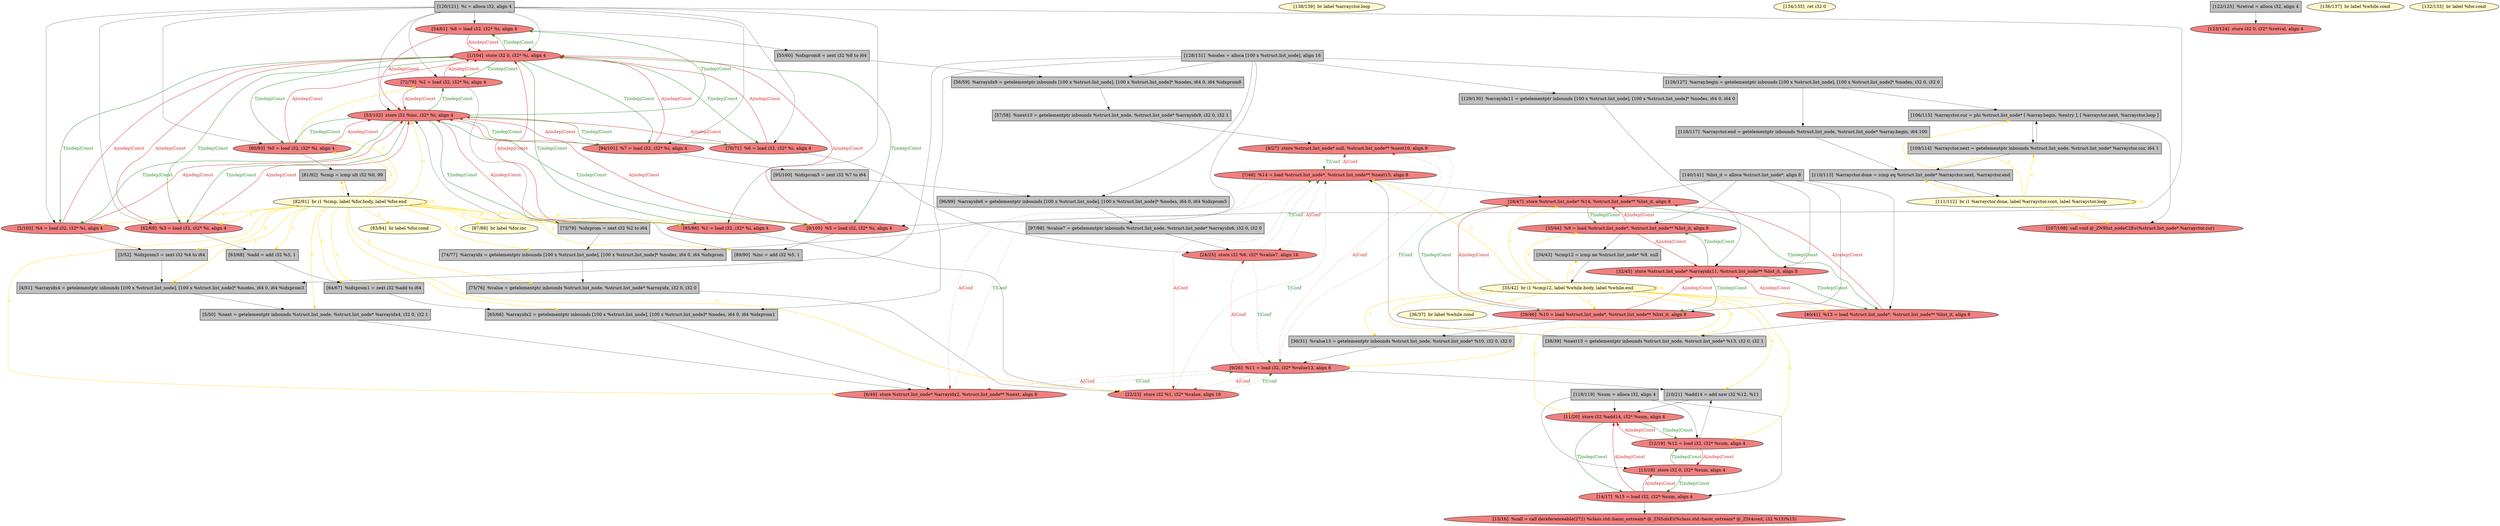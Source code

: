 
digraph G {


node152 [fillcolor=grey,label="[57/58]  %next10 = getelementptr inbounds %struct.list_node, %struct.list_node* %arrayidx9, i32 0, i32 1",shape=rectangle,style=filled ]
node156 [fillcolor=grey,label="[89/90]  %inc = add i32 %5, 1",shape=rectangle,style=filled ]
node151 [fillcolor=grey,label="[63/68]  %add = add i32 %3, 1",shape=rectangle,style=filled ]
node150 [fillcolor=lightcoral,label="[72/79]  %2 = load i32, i32* %i, align 4",shape=ellipse,style=filled ]
node148 [fillcolor=lightcoral,label="[107/108]  call void @_ZN9list_nodeC2Ev(%struct.list_node* %arrayctor.cur)",shape=ellipse,style=filled ]
node147 [fillcolor=grey,label="[109/114]  %arrayctor.next = getelementptr inbounds %struct.list_node, %struct.list_node* %arrayctor.cur, i64 1",shape=rectangle,style=filled ]
node146 [fillcolor=grey,label="[129/130]  %arrayidx11 = getelementptr inbounds [100 x %struct.list_node], [100 x %struct.list_node]* %nodes, i64 0, i64 0",shape=rectangle,style=filled ]
node145 [fillcolor=lightcoral,label="[7/48]  %14 = load %struct.list_node*, %struct.list_node** %next15, align 8",shape=ellipse,style=filled ]
node143 [fillcolor=lemonchiffon,label="[138/139]  br label %arrayctor.loop",shape=ellipse,style=filled ]
node142 [fillcolor=lightcoral,label="[12/19]  %12 = load i32, i32* %sum, align 4",shape=ellipse,style=filled ]
node141 [fillcolor=grey,label="[110/113]  %arrayctor.done = icmp eq %struct.list_node* %arrayctor.next, %arrayctor.end",shape=rectangle,style=filled ]
node140 [fillcolor=lemonchiffon,label="[83/84]  br label %for.cond",shape=ellipse,style=filled ]
node139 [fillcolor=lightcoral,label="[70/71]  %6 = load i32, i32* %i, align 4",shape=ellipse,style=filled ]
node137 [fillcolor=lightcoral,label="[32/45]  store %struct.list_node* %arrayidx11, %struct.list_node** %list_it, align 8",shape=ellipse,style=filled ]
node136 [fillcolor=grey,label="[30/31]  %value13 = getelementptr inbounds %struct.list_node, %struct.list_node* %10, i32 0, i32 0",shape=rectangle,style=filled ]
node135 [fillcolor=lightcoral,label="[24/25]  store i32 %6, i32* %value7, align 16",shape=ellipse,style=filled ]
node133 [fillcolor=grey,label="[10/21]  %add14 = add nsw i32 %12, %11",shape=rectangle,style=filled ]
node149 [fillcolor=lightcoral,label="[22/23]  store i32 %1, i32* %value, align 16",shape=ellipse,style=filled ]
node131 [fillcolor=lightcoral,label="[14/17]  %15 = load i32, i32* %sum, align 4",shape=ellipse,style=filled ]
node130 [fillcolor=lightcoral,label="[15/16]  %call = call dereferenceable(272) %class.std::basic_ostream* @_ZNSolsEi(%class.std::basic_ostream* @_ZSt4cout, i32 %15)%15)",shape=ellipse,style=filled ]
node129 [fillcolor=grey,label="[55/60]  %idxprom8 = zext i32 %8 to i64",shape=rectangle,style=filled ]
node128 [fillcolor=grey,label="[38/39]  %next15 = getelementptr inbounds %struct.list_node, %struct.list_node* %13, i32 0, i32 1",shape=rectangle,style=filled ]
node125 [fillcolor=lemonchiffon,label="[134/135]  ret i32 0",shape=ellipse,style=filled ]
node124 [fillcolor=grey,label="[56/59]  %arrayidx9 = getelementptr inbounds [100 x %struct.list_node], [100 x %struct.list_node]* %nodes, i64 0, i64 %idxprom8",shape=rectangle,style=filled ]
node154 [fillcolor=grey,label="[96/99]  %arrayidx6 = getelementptr inbounds [100 x %struct.list_node], [100 x %struct.list_node]* %nodes, i64 0, i64 %idxprom5",shape=rectangle,style=filled ]
node101 [fillcolor=lightcoral,label="[9/26]  %11 = load i32, i32* %value13, align 8",shape=ellipse,style=filled ]
node98 [fillcolor=grey,label="[74/77]  %arrayidx = getelementptr inbounds [100 x %struct.list_node], [100 x %struct.list_node]* %nodes, i64 0, i64 %idxprom",shape=rectangle,style=filled ]
node95 [fillcolor=lemonchiffon,label="[36/37]  br label %while.cond",shape=ellipse,style=filled ]
node103 [fillcolor=grey,label="[73/78]  %idxprom = zext i32 %2 to i64",shape=rectangle,style=filled ]
node112 [fillcolor=grey,label="[118/119]  %sum = alloca i32, align 4",shape=rectangle,style=filled ]
node121 [fillcolor=grey,label="[128/131]  %nodes = alloca [100 x %struct.list_node], align 16",shape=rectangle,style=filled ]
node127 [fillcolor=lightcoral,label="[13/18]  store i32 0, i32* %sum, align 4",shape=ellipse,style=filled ]
node96 [fillcolor=grey,label="[75/76]  %value = getelementptr inbounds %struct.list_node, %struct.list_node* %arrayidx, i32 0, i32 0",shape=rectangle,style=filled ]
node100 [fillcolor=lightcoral,label="[2/103]  %4 = load i32, i32* %i, align 4",shape=ellipse,style=filled ]
node134 [fillcolor=lightcoral,label="[33/44]  %9 = load %struct.list_node*, %struct.list_node** %list_it, align 8",shape=ellipse,style=filled ]
node122 [fillcolor=lightcoral,label="[54/61]  %8 = load i32, i32* %i, align 4",shape=ellipse,style=filled ]
node89 [fillcolor=grey,label="[106/115]  %arrayctor.cur = phi %struct.list_node* [ %array.begin, %entry ], [ %arrayctor.next, %arrayctor.loop ]",shape=rectangle,style=filled ]
node116 [fillcolor=grey,label="[122/125]  %retval = alloca i32, align 4",shape=rectangle,style=filled ]
node119 [fillcolor=lightcoral,label="[6/49]  store %struct.list_node* %arrayidx2, %struct.list_node** %next, align 8",shape=ellipse,style=filled ]
node126 [fillcolor=lightcoral,label="[11/20]  store i32 %add14, i32* %sum, align 4",shape=ellipse,style=filled ]
node92 [fillcolor=grey,label="[97/98]  %value7 = getelementptr inbounds %struct.list_node, %struct.list_node* %arrayidx6, i32 0, i32 0",shape=rectangle,style=filled ]
node132 [fillcolor=lemonchiffon,label="[136/137]  br label %while.cond",shape=ellipse,style=filled ]
node104 [fillcolor=lightcoral,label="[85/86]  %1 = load i32, i32* %i, align 4",shape=ellipse,style=filled ]
node144 [fillcolor=lightcoral,label="[123/124]  store i32 0, i32* %retval, align 4",shape=ellipse,style=filled ]
node87 [fillcolor=lemonchiffon,label="[87/88]  br label %for.inc",shape=ellipse,style=filled ]
node105 [fillcolor=lightcoral,label="[80/93]  %0 = load i32, i32* %i, align 4",shape=ellipse,style=filled ]
node94 [fillcolor=grey,label="[64/67]  %idxprom1 = zext i32 %add to i64",shape=rectangle,style=filled ]
node155 [fillcolor=grey,label="[140/141]  %list_it = alloca %struct.list_node*, align 8",shape=rectangle,style=filled ]
node118 [fillcolor=lemonchiffon,label="[35/42]  br i1 %cmp12, label %while.body, label %while.end",shape=ellipse,style=filled ]
node138 [fillcolor=lightcoral,label="[94/101]  %7 = load i32, i32* %i, align 4",shape=ellipse,style=filled ]
node123 [fillcolor=lemonchiffon,label="[132/133]  br label %for.cond",shape=ellipse,style=filled ]
node86 [fillcolor=lightcoral,label="[0/105]  %5 = load i32, i32* %i, align 4",shape=ellipse,style=filled ]
node90 [fillcolor=grey,label="[65/66]  %arrayidx2 = getelementptr inbounds [100 x %struct.list_node], [100 x %struct.list_node]* %nodes, i64 0, i64 %idxprom1",shape=rectangle,style=filled ]
node102 [fillcolor=lightcoral,label="[62/69]  %3 = load i32, i32* %i, align 4",shape=ellipse,style=filled ]
node106 [fillcolor=grey,label="[4/51]  %arrayidx4 = getelementptr inbounds [100 x %struct.list_node], [100 x %struct.list_node]* %nodes, i64 0, i64 %idxprom3",shape=rectangle,style=filled ]
node113 [fillcolor=grey,label="[120/121]  %i = alloca i32, align 4",shape=rectangle,style=filled ]
node120 [fillcolor=grey,label="[95/100]  %idxprom5 = zext i32 %7 to i64",shape=rectangle,style=filled ]
node117 [fillcolor=grey,label="[126/127]  %array.begin = getelementptr inbounds [100 x %struct.list_node], [100 x %struct.list_node]* %nodes, i32 0, i32 0",shape=rectangle,style=filled ]
node97 [fillcolor=lightcoral,label="[40/41]  %13 = load %struct.list_node*, %struct.list_node** %list_it, align 8",shape=ellipse,style=filled ]
node91 [fillcolor=grey,label="[81/92]  %cmp = icmp ult i32 %0, 99",shape=rectangle,style=filled ]
node107 [fillcolor=lightcoral,label="[8/27]  store %struct.list_node* null, %struct.list_node** %next10, align 8",shape=ellipse,style=filled ]
node108 [fillcolor=lemonchiffon,label="[82/91]  br i1 %cmp, label %for.body, label %for.end",shape=ellipse,style=filled ]
node153 [fillcolor=lightcoral,label="[1/104]  store i32 0, i32* %i, align 4",shape=ellipse,style=filled ]
node109 [fillcolor=grey,label="[116/117]  %arrayctor.end = getelementptr inbounds %struct.list_node, %struct.list_node* %array.begin, i64 100",shape=rectangle,style=filled ]
node93 [fillcolor=lightcoral,label="[29/46]  %10 = load %struct.list_node*, %struct.list_node** %list_it, align 8",shape=ellipse,style=filled ]
node88 [fillcolor=grey,label="[5/50]  %next = getelementptr inbounds %struct.list_node, %struct.list_node* %arrayidx4, i32 0, i32 1",shape=rectangle,style=filled ]
node114 [fillcolor=lightcoral,label="[53/102]  store i32 %inc, i32* %i, align 4",shape=ellipse,style=filled ]
node110 [fillcolor=grey,label="[3/52]  %idxprom3 = zext i32 %4 to i64",shape=rectangle,style=filled ]
node99 [fillcolor=grey,label="[34/43]  %cmp12 = icmp ne %struct.list_node* %9, null",shape=rectangle,style=filled ]
node111 [fillcolor=lightcoral,label="[28/47]  store %struct.list_node* %14, %struct.list_node** %list_it, align 8",shape=ellipse,style=filled ]
node115 [fillcolor=lemonchiffon,label="[111/112]  br i1 %arrayctor.done, label %arrayctor.cont, label %arrayctor.loop",shape=ellipse,style=filled ]

node108->node100 [style=solid,color=gold,label="C",penwidth=1.0,fontcolor=gold ]
node108->node86 [style=solid,color=gold,label="C",penwidth=1.0,fontcolor=gold ]
node141->node115 [style=solid,color=black,label="",penwidth=0.5,fontcolor=black ]
node108->node87 [style=solid,color=gold,label="C",penwidth=1.0,fontcolor=gold ]
node108->node119 [style=solid,color=gold,label="C",penwidth=1.0,fontcolor=gold ]
node108->node110 [style=solid,color=gold,label="C",penwidth=1.0,fontcolor=gold ]
node137->node93 [style=solid,color=forestgreen,label="T|indep|Const",penwidth=1.0,fontcolor=forestgreen ]
node138->node114 [style=solid,color=firebrick3,label="A|indep|Const",penwidth=1.0,fontcolor=firebrick3 ]
node114->node100 [style=solid,color=forestgreen,label="T|indep|Const",penwidth=1.0,fontcolor=forestgreen ]
node100->node114 [style=solid,color=firebrick3,label="A|indep|Const",penwidth=1.0,fontcolor=firebrick3 ]
node142->node126 [style=solid,color=firebrick3,label="A|indep|Const",penwidth=1.0,fontcolor=firebrick3 ]
node149->node145 [style=dotted,color=forestgreen,label="T|Conf",penwidth=1.0,fontcolor=forestgreen ]
node145->node149 [style=dotted,color=firebrick3,label="A|Conf",penwidth=1.0,fontcolor=firebrick3 ]
node94->node90 [style=solid,color=black,label="",penwidth=0.5,fontcolor=black ]
node104->node153 [style=solid,color=firebrick3,label="A|indep|Const",penwidth=1.0,fontcolor=firebrick3 ]
node127->node142 [style=solid,color=forestgreen,label="T|indep|Const",penwidth=1.0,fontcolor=forestgreen ]
node93->node136 [style=solid,color=black,label="",penwidth=0.5,fontcolor=black ]
node113->node102 [style=solid,color=black,label="",penwidth=0.5,fontcolor=black ]
node122->node114 [style=solid,color=firebrick3,label="A|indep|Const",penwidth=1.0,fontcolor=firebrick3 ]
node115->node89 [style=solid,color=gold,label="C",penwidth=1.0,fontcolor=gold ]
node108->node94 [style=solid,color=gold,label="C",penwidth=1.0,fontcolor=gold ]
node115->node141 [style=solid,color=gold,label="C",penwidth=1.0,fontcolor=gold ]
node107->node101 [style=dotted,color=forestgreen,label="T|Conf",penwidth=1.0,fontcolor=forestgreen ]
node114->node138 [style=solid,color=forestgreen,label="T|indep|Const",penwidth=1.0,fontcolor=forestgreen ]
node111->node134 [style=solid,color=forestgreen,label="T|indep|Const",penwidth=1.0,fontcolor=forestgreen ]
node121->node124 [style=solid,color=black,label="",penwidth=0.5,fontcolor=black ]
node120->node154 [style=solid,color=black,label="",penwidth=0.5,fontcolor=black ]
node113->node114 [style=solid,color=black,label="",penwidth=0.5,fontcolor=black ]
node121->node90 [style=solid,color=black,label="",penwidth=0.5,fontcolor=black ]
node147->node89 [style=solid,color=black,label="",penwidth=0.5,fontcolor=black ]
node154->node92 [style=solid,color=black,label="",penwidth=0.5,fontcolor=black ]
node126->node131 [style=solid,color=forestgreen,label="T|indep|Const",penwidth=1.0,fontcolor=forestgreen ]
node108->node90 [style=solid,color=gold,label="C",penwidth=1.0,fontcolor=gold ]
node155->node93 [style=solid,color=black,label="",penwidth=0.5,fontcolor=black ]
node100->node110 [style=solid,color=black,label="",penwidth=0.5,fontcolor=black ]
node89->node148 [style=solid,color=black,label="",penwidth=0.5,fontcolor=black ]
node107->node145 [style=dotted,color=forestgreen,label="T|Conf",penwidth=1.0,fontcolor=forestgreen ]
node124->node152 [style=solid,color=black,label="",penwidth=0.5,fontcolor=black ]
node113->node153 [style=solid,color=black,label="",penwidth=0.5,fontcolor=black ]
node147->node141 [style=solid,color=black,label="",penwidth=0.5,fontcolor=black ]
node122->node129 [style=solid,color=black,label="",penwidth=0.5,fontcolor=black ]
node121->node106 [style=solid,color=black,label="",penwidth=0.5,fontcolor=black ]
node145->node135 [style=dotted,color=firebrick3,label="A|Conf",penwidth=1.0,fontcolor=firebrick3 ]
node109->node141 [style=solid,color=black,label="",penwidth=0.5,fontcolor=black ]
node113->node86 [style=solid,color=black,label="",penwidth=0.5,fontcolor=black ]
node153->node122 [style=solid,color=forestgreen,label="T|indep|Const",penwidth=1.0,fontcolor=forestgreen ]
node108->node105 [style=solid,color=gold,label="C",penwidth=1.0,fontcolor=gold ]
node113->node100 [style=solid,color=black,label="",penwidth=0.5,fontcolor=black ]
node101->node107 [style=dotted,color=firebrick3,label="A|Conf",penwidth=1.0,fontcolor=firebrick3 ]
node118->node99 [style=solid,color=gold,label="C",penwidth=1.0,fontcolor=gold ]
node142->node127 [style=solid,color=firebrick3,label="A|indep|Const",penwidth=1.0,fontcolor=firebrick3 ]
node118->node118 [style=solid,color=gold,label="C",penwidth=1.0,fontcolor=gold ]
node153->node139 [style=solid,color=forestgreen,label="T|indep|Const",penwidth=1.0,fontcolor=forestgreen ]
node139->node114 [style=solid,color=firebrick3,label="A|indep|Const",penwidth=1.0,fontcolor=firebrick3 ]
node113->node105 [style=solid,color=black,label="",penwidth=0.5,fontcolor=black ]
node101->node133 [style=solid,color=black,label="",penwidth=0.5,fontcolor=black ]
node137->node97 [style=solid,color=forestgreen,label="T|indep|Const",penwidth=1.0,fontcolor=forestgreen ]
node113->node104 [style=solid,color=black,label="",penwidth=0.5,fontcolor=black ]
node101->node135 [style=dotted,color=firebrick3,label="A|Conf",penwidth=1.0,fontcolor=firebrick3 ]
node118->node101 [style=solid,color=gold,label="C",penwidth=1.0,fontcolor=gold ]
node118->node142 [style=solid,color=gold,label="C",penwidth=1.0,fontcolor=gold ]
node121->node146 [style=solid,color=black,label="",penwidth=0.5,fontcolor=black ]
node121->node117 [style=solid,color=black,label="",penwidth=0.5,fontcolor=black ]
node108->node150 [style=solid,color=gold,label="C",penwidth=1.0,fontcolor=gold ]
node97->node128 [style=solid,color=black,label="",penwidth=0.5,fontcolor=black ]
node122->node153 [style=solid,color=firebrick3,label="A|indep|Const",penwidth=1.0,fontcolor=firebrick3 ]
node155->node134 [style=solid,color=black,label="",penwidth=0.5,fontcolor=black ]
node121->node98 [style=solid,color=black,label="",penwidth=0.5,fontcolor=black ]
node108->node98 [style=solid,color=gold,label="C",penwidth=1.0,fontcolor=gold ]
node118->node128 [style=solid,color=gold,label="C",penwidth=1.0,fontcolor=gold ]
node117->node89 [style=solid,color=black,label="",penwidth=0.5,fontcolor=black ]
node118->node97 [style=solid,color=gold,label="C",penwidth=1.0,fontcolor=gold ]
node96->node149 [style=solid,color=black,label="",penwidth=0.5,fontcolor=black ]
node118->node111 [style=solid,color=gold,label="C",penwidth=1.0,fontcolor=gold ]
node112->node126 [style=solid,color=black,label="",penwidth=0.5,fontcolor=black ]
node108->node88 [style=solid,color=gold,label="C",penwidth=1.0,fontcolor=gold ]
node108->node149 [style=solid,color=gold,label="C",penwidth=1.0,fontcolor=gold ]
node142->node133 [style=solid,color=black,label="",penwidth=0.5,fontcolor=black ]
node118->node136 [style=solid,color=gold,label="C",penwidth=1.0,fontcolor=gold ]
node108->node151 [style=solid,color=gold,label="C",penwidth=1.0,fontcolor=gold ]
node112->node127 [style=solid,color=black,label="",penwidth=0.5,fontcolor=black ]
node118->node134 [style=solid,color=gold,label="C",penwidth=1.0,fontcolor=gold ]
node135->node145 [style=dotted,color=forestgreen,label="T|Conf",penwidth=1.0,fontcolor=forestgreen ]
node100->node153 [style=solid,color=firebrick3,label="A|indep|Const",penwidth=1.0,fontcolor=firebrick3 ]
node108->node103 [style=solid,color=gold,label="C",penwidth=1.0,fontcolor=gold ]
node103->node98 [style=solid,color=black,label="",penwidth=0.5,fontcolor=black ]
node115->node147 [style=solid,color=gold,label="C",penwidth=1.0,fontcolor=gold ]
node118->node126 [style=solid,color=gold,label="C",penwidth=1.0,fontcolor=gold ]
node139->node153 [style=solid,color=firebrick3,label="A|indep|Const",penwidth=1.0,fontcolor=firebrick3 ]
node90->node119 [style=solid,color=black,label="",penwidth=0.5,fontcolor=black ]
node118->node133 [style=solid,color=gold,label="C",penwidth=1.0,fontcolor=gold ]
node137->node134 [style=solid,color=forestgreen,label="T|indep|Const",penwidth=1.0,fontcolor=forestgreen ]
node97->node111 [style=solid,color=firebrick3,label="A|indep|Const",penwidth=1.0,fontcolor=firebrick3 ]
node89->node147 [style=solid,color=black,label="",penwidth=0.5,fontcolor=black ]
node155->node111 [style=solid,color=black,label="",penwidth=0.5,fontcolor=black ]
node149->node101 [style=dotted,color=forestgreen,label="T|Conf",penwidth=1.0,fontcolor=forestgreen ]
node117->node109 [style=solid,color=black,label="",penwidth=0.5,fontcolor=black ]
node150->node103 [style=solid,color=black,label="",penwidth=0.5,fontcolor=black ]
node150->node153 [style=solid,color=firebrick3,label="A|indep|Const",penwidth=1.0,fontcolor=firebrick3 ]
node118->node145 [style=solid,color=gold,label="C",penwidth=1.0,fontcolor=gold ]
node101->node149 [style=dotted,color=firebrick3,label="A|Conf",penwidth=1.0,fontcolor=firebrick3 ]
node145->node107 [style=dotted,color=firebrick3,label="A|Conf",penwidth=1.0,fontcolor=firebrick3 ]
node118->node93 [style=solid,color=gold,label="C",penwidth=1.0,fontcolor=gold ]
node153->node102 [style=solid,color=forestgreen,label="T|indep|Const",penwidth=1.0,fontcolor=forestgreen ]
node118->node95 [style=solid,color=gold,label="C",penwidth=1.0,fontcolor=gold ]
node86->node153 [style=solid,color=firebrick3,label="A|indep|Const",penwidth=1.0,fontcolor=firebrick3 ]
node108->node114 [style=solid,color=gold,label="C",penwidth=1.0,fontcolor=gold ]
node153->node86 [style=solid,color=forestgreen,label="T|indep|Const",penwidth=1.0,fontcolor=forestgreen ]
node105->node91 [style=solid,color=black,label="",penwidth=0.5,fontcolor=black ]
node116->node144 [style=solid,color=black,label="",penwidth=0.5,fontcolor=black ]
node108->node108 [style=solid,color=gold,label="C",penwidth=1.0,fontcolor=gold ]
node114->node150 [style=solid,color=forestgreen,label="T|indep|Const",penwidth=1.0,fontcolor=forestgreen ]
node134->node99 [style=solid,color=black,label="",penwidth=0.5,fontcolor=black ]
node113->node150 [style=solid,color=black,label="",penwidth=0.5,fontcolor=black ]
node112->node131 [style=solid,color=black,label="",penwidth=0.5,fontcolor=black ]
node155->node137 [style=solid,color=black,label="",penwidth=0.5,fontcolor=black ]
node108->node91 [style=solid,color=gold,label="C",penwidth=1.0,fontcolor=gold ]
node115->node115 [style=solid,color=gold,label="C",penwidth=1.0,fontcolor=gold ]
node91->node108 [style=solid,color=black,label="",penwidth=0.5,fontcolor=black ]
node102->node153 [style=solid,color=firebrick3,label="A|indep|Const",penwidth=1.0,fontcolor=firebrick3 ]
node153->node150 [style=solid,color=forestgreen,label="T|indep|Const",penwidth=1.0,fontcolor=forestgreen ]
node113->node122 [style=solid,color=black,label="",penwidth=0.5,fontcolor=black ]
node131->node130 [style=solid,color=black,label="",penwidth=0.5,fontcolor=black ]
node108->node106 [style=solid,color=gold,label="C",penwidth=1.0,fontcolor=gold ]
node131->node127 [style=solid,color=firebrick3,label="A|indep|Const",penwidth=1.0,fontcolor=firebrick3 ]
node127->node131 [style=solid,color=forestgreen,label="T|indep|Const",penwidth=1.0,fontcolor=forestgreen ]
node105->node153 [style=solid,color=firebrick3,label="A|indep|Const",penwidth=1.0,fontcolor=firebrick3 ]
node129->node124 [style=solid,color=black,label="",penwidth=0.5,fontcolor=black ]
node88->node119 [style=solid,color=black,label="",penwidth=0.5,fontcolor=black ]
node145->node119 [style=dotted,color=firebrick3,label="A|Conf",penwidth=1.0,fontcolor=firebrick3 ]
node138->node120 [style=solid,color=black,label="",penwidth=0.5,fontcolor=black ]
node113->node139 [style=solid,color=black,label="",penwidth=0.5,fontcolor=black ]
node92->node135 [style=solid,color=black,label="",penwidth=0.5,fontcolor=black ]
node156->node114 [style=solid,color=black,label="",penwidth=0.5,fontcolor=black ]
node114->node105 [style=solid,color=forestgreen,label="T|indep|Const",penwidth=1.0,fontcolor=forestgreen ]
node138->node153 [style=solid,color=firebrick3,label="A|indep|Const",penwidth=1.0,fontcolor=firebrick3 ]
node113->node138 [style=solid,color=black,label="",penwidth=0.5,fontcolor=black ]
node114->node122 [style=solid,color=forestgreen,label="T|indep|Const",penwidth=1.0,fontcolor=forestgreen ]
node128->node145 [style=solid,color=black,label="",penwidth=0.5,fontcolor=black ]
node108->node140 [style=solid,color=gold,label="C",penwidth=1.0,fontcolor=gold ]
node136->node101 [style=solid,color=black,label="",penwidth=0.5,fontcolor=black ]
node150->node114 [style=solid,color=firebrick3,label="A|indep|Const",penwidth=1.0,fontcolor=firebrick3 ]
node145->node111 [style=solid,color=black,label="",penwidth=0.5,fontcolor=black ]
node131->node126 [style=solid,color=firebrick3,label="A|indep|Const",penwidth=1.0,fontcolor=firebrick3 ]
node139->node135 [style=solid,color=black,label="",penwidth=0.5,fontcolor=black ]
node93->node111 [style=solid,color=firebrick3,label="A|indep|Const",penwidth=1.0,fontcolor=firebrick3 ]
node133->node126 [style=solid,color=black,label="",penwidth=0.5,fontcolor=black ]
node153->node104 [style=solid,color=forestgreen,label="T|indep|Const",penwidth=1.0,fontcolor=forestgreen ]
node119->node101 [style=dotted,color=forestgreen,label="T|Conf",penwidth=1.0,fontcolor=forestgreen ]
node108->node102 [style=solid,color=gold,label="C",penwidth=1.0,fontcolor=gold ]
node146->node137 [style=solid,color=black,label="",penwidth=0.5,fontcolor=black ]
node153->node100 [style=solid,color=forestgreen,label="T|indep|Const",penwidth=1.0,fontcolor=forestgreen ]
node152->node107 [style=solid,color=black,label="",penwidth=0.5,fontcolor=black ]
node93->node137 [style=solid,color=firebrick3,label="A|indep|Const",penwidth=1.0,fontcolor=firebrick3 ]
node106->node88 [style=solid,color=black,label="",penwidth=0.5,fontcolor=black ]
node151->node94 [style=solid,color=black,label="",penwidth=0.5,fontcolor=black ]
node102->node151 [style=solid,color=black,label="",penwidth=0.5,fontcolor=black ]
node86->node156 [style=solid,color=black,label="",penwidth=0.5,fontcolor=black ]
node110->node106 [style=solid,color=black,label="",penwidth=0.5,fontcolor=black ]
node108->node96 [style=solid,color=gold,label="C",penwidth=1.0,fontcolor=gold ]
node112->node142 [style=solid,color=black,label="",penwidth=0.5,fontcolor=black ]
node99->node118 [style=solid,color=black,label="",penwidth=0.5,fontcolor=black ]
node114->node102 [style=solid,color=forestgreen,label="T|indep|Const",penwidth=1.0,fontcolor=forestgreen ]
node115->node148 [style=solid,color=gold,label="C",penwidth=1.0,fontcolor=gold ]
node86->node114 [style=solid,color=firebrick3,label="A|indep|Const",penwidth=1.0,fontcolor=firebrick3 ]
node121->node154 [style=solid,color=black,label="",penwidth=0.5,fontcolor=black ]
node135->node101 [style=dotted,color=forestgreen,label="T|Conf",penwidth=1.0,fontcolor=forestgreen ]
node114->node86 [style=solid,color=forestgreen,label="T|indep|Const",penwidth=1.0,fontcolor=forestgreen ]
node111->node93 [style=solid,color=forestgreen,label="T|indep|Const",penwidth=1.0,fontcolor=forestgreen ]
node134->node111 [style=solid,color=firebrick3,label="A|indep|Const",penwidth=1.0,fontcolor=firebrick3 ]
node101->node119 [style=dotted,color=firebrick3,label="A|Conf",penwidth=1.0,fontcolor=firebrick3 ]
node104->node149 [style=solid,color=black,label="",penwidth=0.5,fontcolor=black ]
node108->node104 [style=solid,color=gold,label="C",penwidth=1.0,fontcolor=gold ]
node126->node142 [style=solid,color=forestgreen,label="T|indep|Const",penwidth=1.0,fontcolor=forestgreen ]
node97->node137 [style=solid,color=firebrick3,label="A|indep|Const",penwidth=1.0,fontcolor=firebrick3 ]
node111->node97 [style=solid,color=forestgreen,label="T|indep|Const",penwidth=1.0,fontcolor=forestgreen ]
node134->node137 [style=solid,color=firebrick3,label="A|indep|Const",penwidth=1.0,fontcolor=firebrick3 ]
node119->node145 [style=dotted,color=forestgreen,label="T|Conf",penwidth=1.0,fontcolor=forestgreen ]
node104->node114 [style=solid,color=firebrick3,label="A|indep|Const",penwidth=1.0,fontcolor=firebrick3 ]
node114->node104 [style=solid,color=forestgreen,label="T|indep|Const",penwidth=1.0,fontcolor=forestgreen ]
node105->node114 [style=solid,color=firebrick3,label="A|indep|Const",penwidth=1.0,fontcolor=firebrick3 ]
node114->node139 [style=solid,color=forestgreen,label="T|indep|Const",penwidth=1.0,fontcolor=forestgreen ]
node153->node105 [style=solid,color=forestgreen,label="T|indep|Const",penwidth=1.0,fontcolor=forestgreen ]
node108->node156 [style=solid,color=gold,label="C",penwidth=1.0,fontcolor=gold ]
node153->node138 [style=solid,color=forestgreen,label="T|indep|Const",penwidth=1.0,fontcolor=forestgreen ]
node155->node97 [style=solid,color=black,label="",penwidth=0.5,fontcolor=black ]
node98->node96 [style=solid,color=black,label="",penwidth=0.5,fontcolor=black ]
node102->node114 [style=solid,color=firebrick3,label="A|indep|Const",penwidth=1.0,fontcolor=firebrick3 ]


}
